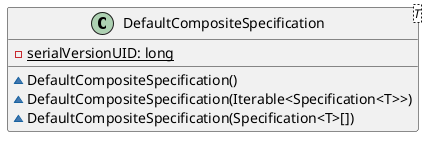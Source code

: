 @startuml

    class DefaultCompositeSpecification<T> {
        {static} -serialVersionUID: long
        ~DefaultCompositeSpecification()
        ~DefaultCompositeSpecification(Iterable<Specification<T>>)
        ~DefaultCompositeSpecification(Specification<T>[])
    }

@enduml
